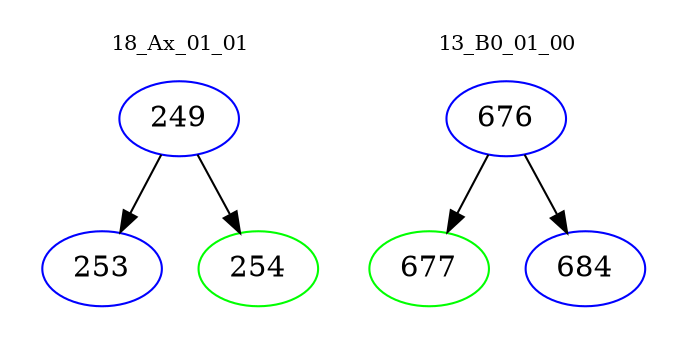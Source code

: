 digraph{
subgraph cluster_0 {
color = white
label = "18_Ax_01_01";
fontsize=10;
T0_249 [label="249", color="blue"]
T0_249 -> T0_253 [color="black"]
T0_253 [label="253", color="blue"]
T0_249 -> T0_254 [color="black"]
T0_254 [label="254", color="green"]
}
subgraph cluster_1 {
color = white
label = "13_B0_01_00";
fontsize=10;
T1_676 [label="676", color="blue"]
T1_676 -> T1_677 [color="black"]
T1_677 [label="677", color="green"]
T1_676 -> T1_684 [color="black"]
T1_684 [label="684", color="blue"]
}
}
